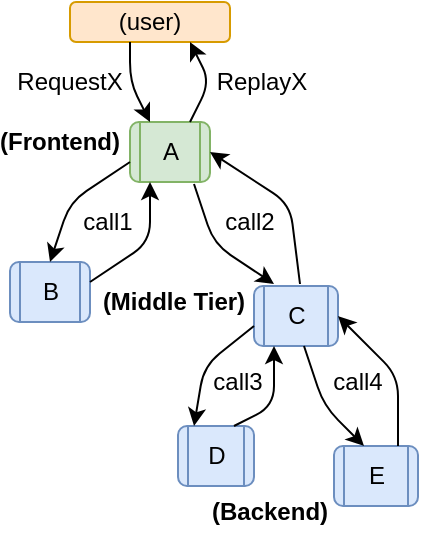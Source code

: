 <mxfile version="14.2.3" type="device"><diagram id="lsbf211nMAwYMjBQ72ql" name="Page-1"><mxGraphModel dx="946" dy="467" grid="1" gridSize="10" guides="1" tooltips="1" connect="1" arrows="1" fold="1" page="1" pageScale="1" pageWidth="850" pageHeight="1100" math="0" shadow="0"><root><mxCell id="0"/><mxCell id="1" parent="0"/><mxCell id="YTUiN_A23iE9Bz2YWnQK-1" value="(user)" style="rounded=1;whiteSpace=wrap;html=1;fillColor=#ffe6cc;strokeColor=#d79b00;fontStyle=0" vertex="1" parent="1"><mxGeometry x="320" y="70" width="80" height="20" as="geometry"/></mxCell><mxCell id="YTUiN_A23iE9Bz2YWnQK-2" value="A" style="shape=process;whiteSpace=wrap;html=1;backgroundOutline=1;rounded=1;fontStyle=0;fillColor=#d5e8d4;strokeColor=#82b366;" vertex="1" parent="1"><mxGeometry x="350" y="130" width="40" height="30" as="geometry"/></mxCell><mxCell id="YTUiN_A23iE9Bz2YWnQK-3" value="" style="endArrow=classic;html=1;entryX=0.25;entryY=0;entryDx=0;entryDy=0;" edge="1" parent="1" target="YTUiN_A23iE9Bz2YWnQK-2"><mxGeometry width="50" height="50" relative="1" as="geometry"><mxPoint x="350" y="90" as="sourcePoint"/><mxPoint x="370" y="130" as="targetPoint"/><Array as="points"><mxPoint x="350" y="110"/></Array></mxGeometry></mxCell><mxCell id="YTUiN_A23iE9Bz2YWnQK-4" value="" style="endArrow=none;html=1;startArrow=classic;startFill=1;endFill=0;exitX=0.75;exitY=1;exitDx=0;exitDy=0;entryX=0.75;entryY=0;entryDx=0;entryDy=0;" edge="1" parent="1" source="YTUiN_A23iE9Bz2YWnQK-1" target="YTUiN_A23iE9Bz2YWnQK-2"><mxGeometry width="50" height="50" relative="1" as="geometry"><mxPoint x="420" y="100" as="sourcePoint"/><mxPoint x="390" y="130" as="targetPoint"/><Array as="points"><mxPoint x="390" y="110"/></Array></mxGeometry></mxCell><mxCell id="YTUiN_A23iE9Bz2YWnQK-5" value="B" style="shape=process;whiteSpace=wrap;html=1;backgroundOutline=1;rounded=1;fillColor=#dae8fc;strokeColor=#6c8ebf;fontStyle=0" vertex="1" parent="1"><mxGeometry x="290" y="200" width="40" height="30" as="geometry"/></mxCell><mxCell id="YTUiN_A23iE9Bz2YWnQK-6" value="C" style="shape=process;whiteSpace=wrap;html=1;backgroundOutline=1;rounded=1;fillColor=#dae8fc;strokeColor=#6c8ebf;fontStyle=0" vertex="1" parent="1"><mxGeometry x="412" y="212" width="42" height="30" as="geometry"/></mxCell><mxCell id="YTUiN_A23iE9Bz2YWnQK-8" value="" style="endArrow=classic;html=1;" edge="1" parent="1"><mxGeometry width="50" height="50" relative="1" as="geometry"><mxPoint x="350" y="150" as="sourcePoint"/><mxPoint x="310" y="200" as="targetPoint"/><Array as="points"><mxPoint x="320" y="170"/></Array></mxGeometry></mxCell><mxCell id="YTUiN_A23iE9Bz2YWnQK-9" value="" style="endArrow=classic;html=1;" edge="1" parent="1"><mxGeometry width="50" height="50" relative="1" as="geometry"><mxPoint x="330" y="210" as="sourcePoint"/><mxPoint x="360" y="160" as="targetPoint"/><Array as="points"><mxPoint x="360" y="190"/></Array></mxGeometry></mxCell><mxCell id="YTUiN_A23iE9Bz2YWnQK-10" value="" style="endArrow=classic;html=1;" edge="1" parent="1"><mxGeometry width="50" height="50" relative="1" as="geometry"><mxPoint x="382" y="161" as="sourcePoint"/><mxPoint x="422" y="211" as="targetPoint"/><Array as="points"><mxPoint x="392" y="191"/></Array></mxGeometry></mxCell><mxCell id="YTUiN_A23iE9Bz2YWnQK-11" value="" style="endArrow=classic;html=1;entryX=1;entryY=0.5;entryDx=0;entryDy=0;" edge="1" parent="1" target="YTUiN_A23iE9Bz2YWnQK-2"><mxGeometry width="50" height="50" relative="1" as="geometry"><mxPoint x="435" y="211" as="sourcePoint"/><mxPoint x="400" y="146" as="targetPoint"/><Array as="points"><mxPoint x="430" y="171"/></Array></mxGeometry></mxCell><mxCell id="YTUiN_A23iE9Bz2YWnQK-12" value="D" style="shape=process;whiteSpace=wrap;html=1;backgroundOutline=1;rounded=1;fillColor=#dae8fc;strokeColor=#6c8ebf;fontStyle=0" vertex="1" parent="1"><mxGeometry x="374" y="282" width="38" height="30" as="geometry"/></mxCell><mxCell id="YTUiN_A23iE9Bz2YWnQK-13" value="E" style="shape=process;whiteSpace=wrap;html=1;backgroundOutline=1;rounded=1;fillColor=#dae8fc;strokeColor=#6c8ebf;fontStyle=0" vertex="1" parent="1"><mxGeometry x="452" y="292" width="42" height="30" as="geometry"/></mxCell><mxCell id="YTUiN_A23iE9Bz2YWnQK-14" value="" style="endArrow=classic;html=1;" edge="1" parent="1"><mxGeometry width="50" height="50" relative="1" as="geometry"><mxPoint x="412" y="232" as="sourcePoint"/><mxPoint x="382" y="282" as="targetPoint"/><Array as="points"><mxPoint x="387" y="252"/></Array></mxGeometry></mxCell><mxCell id="YTUiN_A23iE9Bz2YWnQK-15" value="" style="endArrow=classic;html=1;" edge="1" parent="1"><mxGeometry width="50" height="50" relative="1" as="geometry"><mxPoint x="402" y="282" as="sourcePoint"/><mxPoint x="422" y="242" as="targetPoint"/><Array as="points"><mxPoint x="422" y="272"/></Array></mxGeometry></mxCell><mxCell id="YTUiN_A23iE9Bz2YWnQK-16" value="" style="endArrow=classic;html=1;" edge="1" parent="1"><mxGeometry width="50" height="50" relative="1" as="geometry"><mxPoint x="437" y="242" as="sourcePoint"/><mxPoint x="467" y="292" as="targetPoint"/><Array as="points"><mxPoint x="447" y="272"/></Array></mxGeometry></mxCell><mxCell id="YTUiN_A23iE9Bz2YWnQK-17" value="" style="endArrow=classic;html=1;entryX=1;entryY=0.5;entryDx=0;entryDy=0;exitX=0.64;exitY=-0.167;exitDx=0;exitDy=0;exitPerimeter=0;" edge="1" parent="1" target="YTUiN_A23iE9Bz2YWnQK-6"><mxGeometry width="50" height="50" relative="1" as="geometry"><mxPoint x="484" y="291.99" as="sourcePoint"/><mxPoint x="462" y="232" as="targetPoint"/><Array as="points"><mxPoint x="484" y="257"/></Array></mxGeometry></mxCell><mxCell id="YTUiN_A23iE9Bz2YWnQK-18" value="&lt;b&gt;(Backend)&lt;/b&gt;" style="text;html=1;strokeColor=none;fillColor=none;align=center;verticalAlign=middle;whiteSpace=wrap;rounded=0;" vertex="1" parent="1"><mxGeometry x="400" y="315" width="40" height="20" as="geometry"/></mxCell><mxCell id="YTUiN_A23iE9Bz2YWnQK-20" value="&lt;b&gt;(Middle Tier)&lt;/b&gt;" style="text;html=1;strokeColor=none;fillColor=none;align=center;verticalAlign=middle;whiteSpace=wrap;rounded=0;" vertex="1" parent="1"><mxGeometry x="332" y="210" width="80" height="20" as="geometry"/></mxCell><mxCell id="YTUiN_A23iE9Bz2YWnQK-21" value="&lt;b&gt;(Frontend)&lt;/b&gt;" style="text;html=1;strokeColor=none;fillColor=none;align=center;verticalAlign=middle;whiteSpace=wrap;rounded=0;" vertex="1" parent="1"><mxGeometry x="295" y="130" width="40" height="20" as="geometry"/></mxCell><mxCell id="YTUiN_A23iE9Bz2YWnQK-24" value="RequestX" style="text;html=1;strokeColor=none;fillColor=none;align=center;verticalAlign=middle;whiteSpace=wrap;rounded=0;" vertex="1" parent="1"><mxGeometry x="300" y="100" width="40" height="20" as="geometry"/></mxCell><mxCell id="YTUiN_A23iE9Bz2YWnQK-25" value="ReplayX" style="text;html=1;strokeColor=none;fillColor=none;align=center;verticalAlign=middle;whiteSpace=wrap;rounded=0;" vertex="1" parent="1"><mxGeometry x="396" y="100" width="40" height="20" as="geometry"/></mxCell><mxCell id="YTUiN_A23iE9Bz2YWnQK-26" value="call1" style="text;html=1;strokeColor=none;fillColor=none;align=center;verticalAlign=middle;whiteSpace=wrap;rounded=0;" vertex="1" parent="1"><mxGeometry x="329" y="170" width="20" height="20" as="geometry"/></mxCell><mxCell id="YTUiN_A23iE9Bz2YWnQK-30" value="call2" style="text;html=1;strokeColor=none;fillColor=none;align=center;verticalAlign=middle;whiteSpace=wrap;rounded=0;" vertex="1" parent="1"><mxGeometry x="400" y="170" width="20" height="20" as="geometry"/></mxCell><mxCell id="YTUiN_A23iE9Bz2YWnQK-31" value="call3" style="text;html=1;strokeColor=none;fillColor=none;align=center;verticalAlign=middle;whiteSpace=wrap;rounded=0;" vertex="1" parent="1"><mxGeometry x="394" y="250" width="20" height="20" as="geometry"/></mxCell><mxCell id="YTUiN_A23iE9Bz2YWnQK-32" value="call4" style="text;html=1;strokeColor=none;fillColor=none;align=center;verticalAlign=middle;whiteSpace=wrap;rounded=0;" vertex="1" parent="1"><mxGeometry x="454" y="250" width="20" height="20" as="geometry"/></mxCell></root></mxGraphModel></diagram></mxfile>